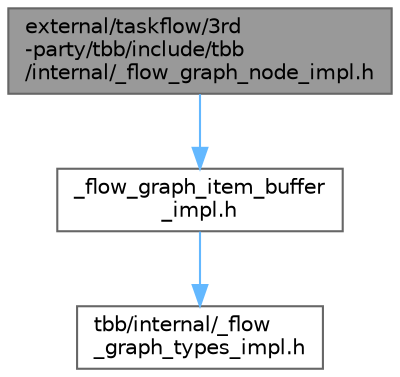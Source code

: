digraph "external/taskflow/3rd-party/tbb/include/tbb/internal/_flow_graph_node_impl.h"
{
 // LATEX_PDF_SIZE
  bgcolor="transparent";
  edge [fontname=Helvetica,fontsize=10,labelfontname=Helvetica,labelfontsize=10];
  node [fontname=Helvetica,fontsize=10,shape=box,height=0.2,width=0.4];
  Node1 [id="Node000001",label="external/taskflow/3rd\l-party/tbb/include/tbb\l/internal/_flow_graph_node_impl.h",height=0.2,width=0.4,color="gray40", fillcolor="grey60", style="filled", fontcolor="black",tooltip=" "];
  Node1 -> Node2 [id="edge3_Node000001_Node000002",color="steelblue1",style="solid",tooltip=" "];
  Node2 [id="Node000002",label="_flow_graph_item_buffer\l_impl.h",height=0.2,width=0.4,color="grey40", fillcolor="white", style="filled",URL="$__flow__graph__item__buffer__impl_8h.html",tooltip=" "];
  Node2 -> Node3 [id="edge4_Node000002_Node000003",color="steelblue1",style="solid",tooltip=" "];
  Node3 [id="Node000003",label="tbb/internal/_flow\l_graph_types_impl.h",height=0.2,width=0.4,color="grey40", fillcolor="white", style="filled",URL="$__flow__graph__types__impl_8h.html",tooltip=" "];
}

